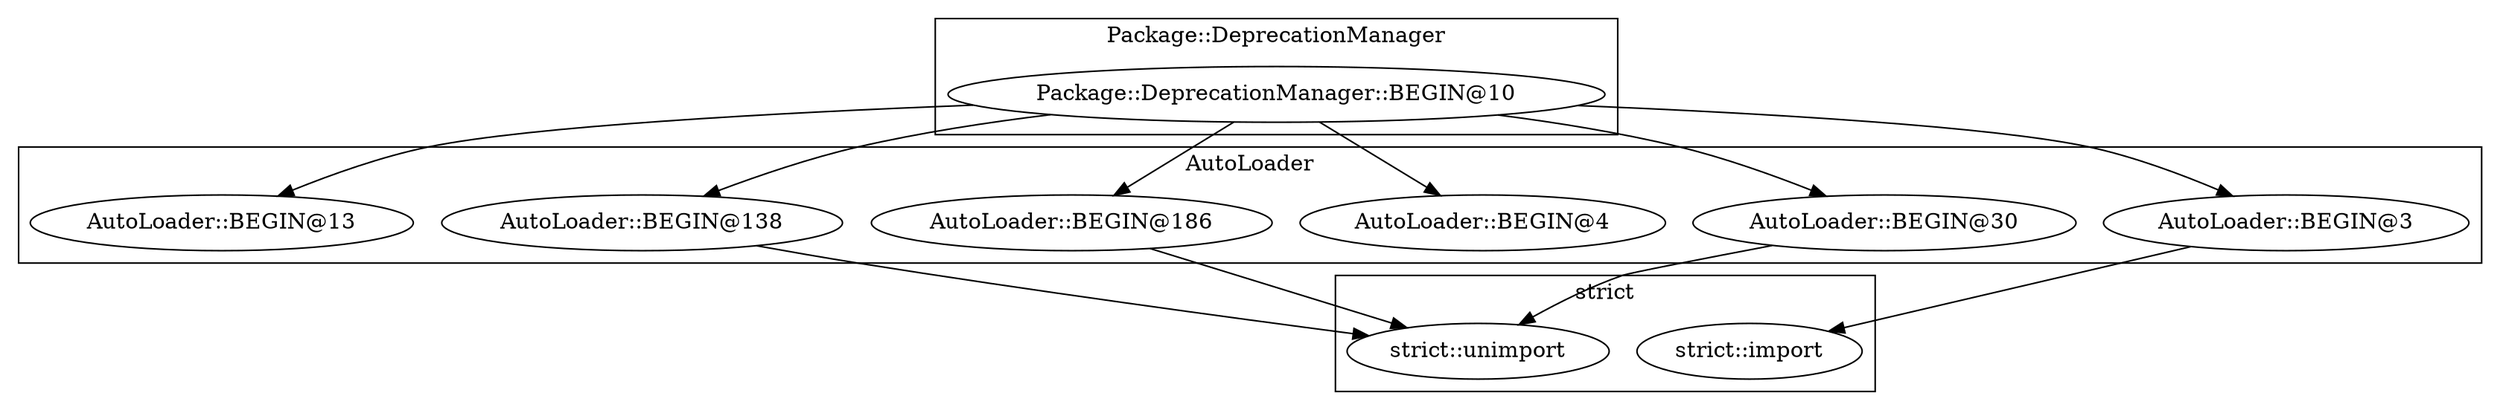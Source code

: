digraph {
graph [overlap=false]
subgraph cluster_strict {
	label="strict";
	"strict::import";
	"strict::unimport";
}
subgraph cluster_AutoLoader {
	label="AutoLoader";
	"AutoLoader::BEGIN@138";
	"AutoLoader::BEGIN@30";
	"AutoLoader::BEGIN@4";
	"AutoLoader::BEGIN@3";
	"AutoLoader::BEGIN@186";
	"AutoLoader::BEGIN@13";
}
subgraph cluster_Package_DeprecationManager {
	label="Package::DeprecationManager";
	"Package::DeprecationManager::BEGIN@10";
}
"Package::DeprecationManager::BEGIN@10" -> "AutoLoader::BEGIN@138";
"AutoLoader::BEGIN@138" -> "strict::unimport";
"AutoLoader::BEGIN@186" -> "strict::unimport";
"AutoLoader::BEGIN@30" -> "strict::unimport";
"Package::DeprecationManager::BEGIN@10" -> "AutoLoader::BEGIN@186";
"AutoLoader::BEGIN@3" -> "strict::import";
"Package::DeprecationManager::BEGIN@10" -> "AutoLoader::BEGIN@3";
"Package::DeprecationManager::BEGIN@10" -> "AutoLoader::BEGIN@13";
"Package::DeprecationManager::BEGIN@10" -> "AutoLoader::BEGIN@4";
"Package::DeprecationManager::BEGIN@10" -> "AutoLoader::BEGIN@30";
}
